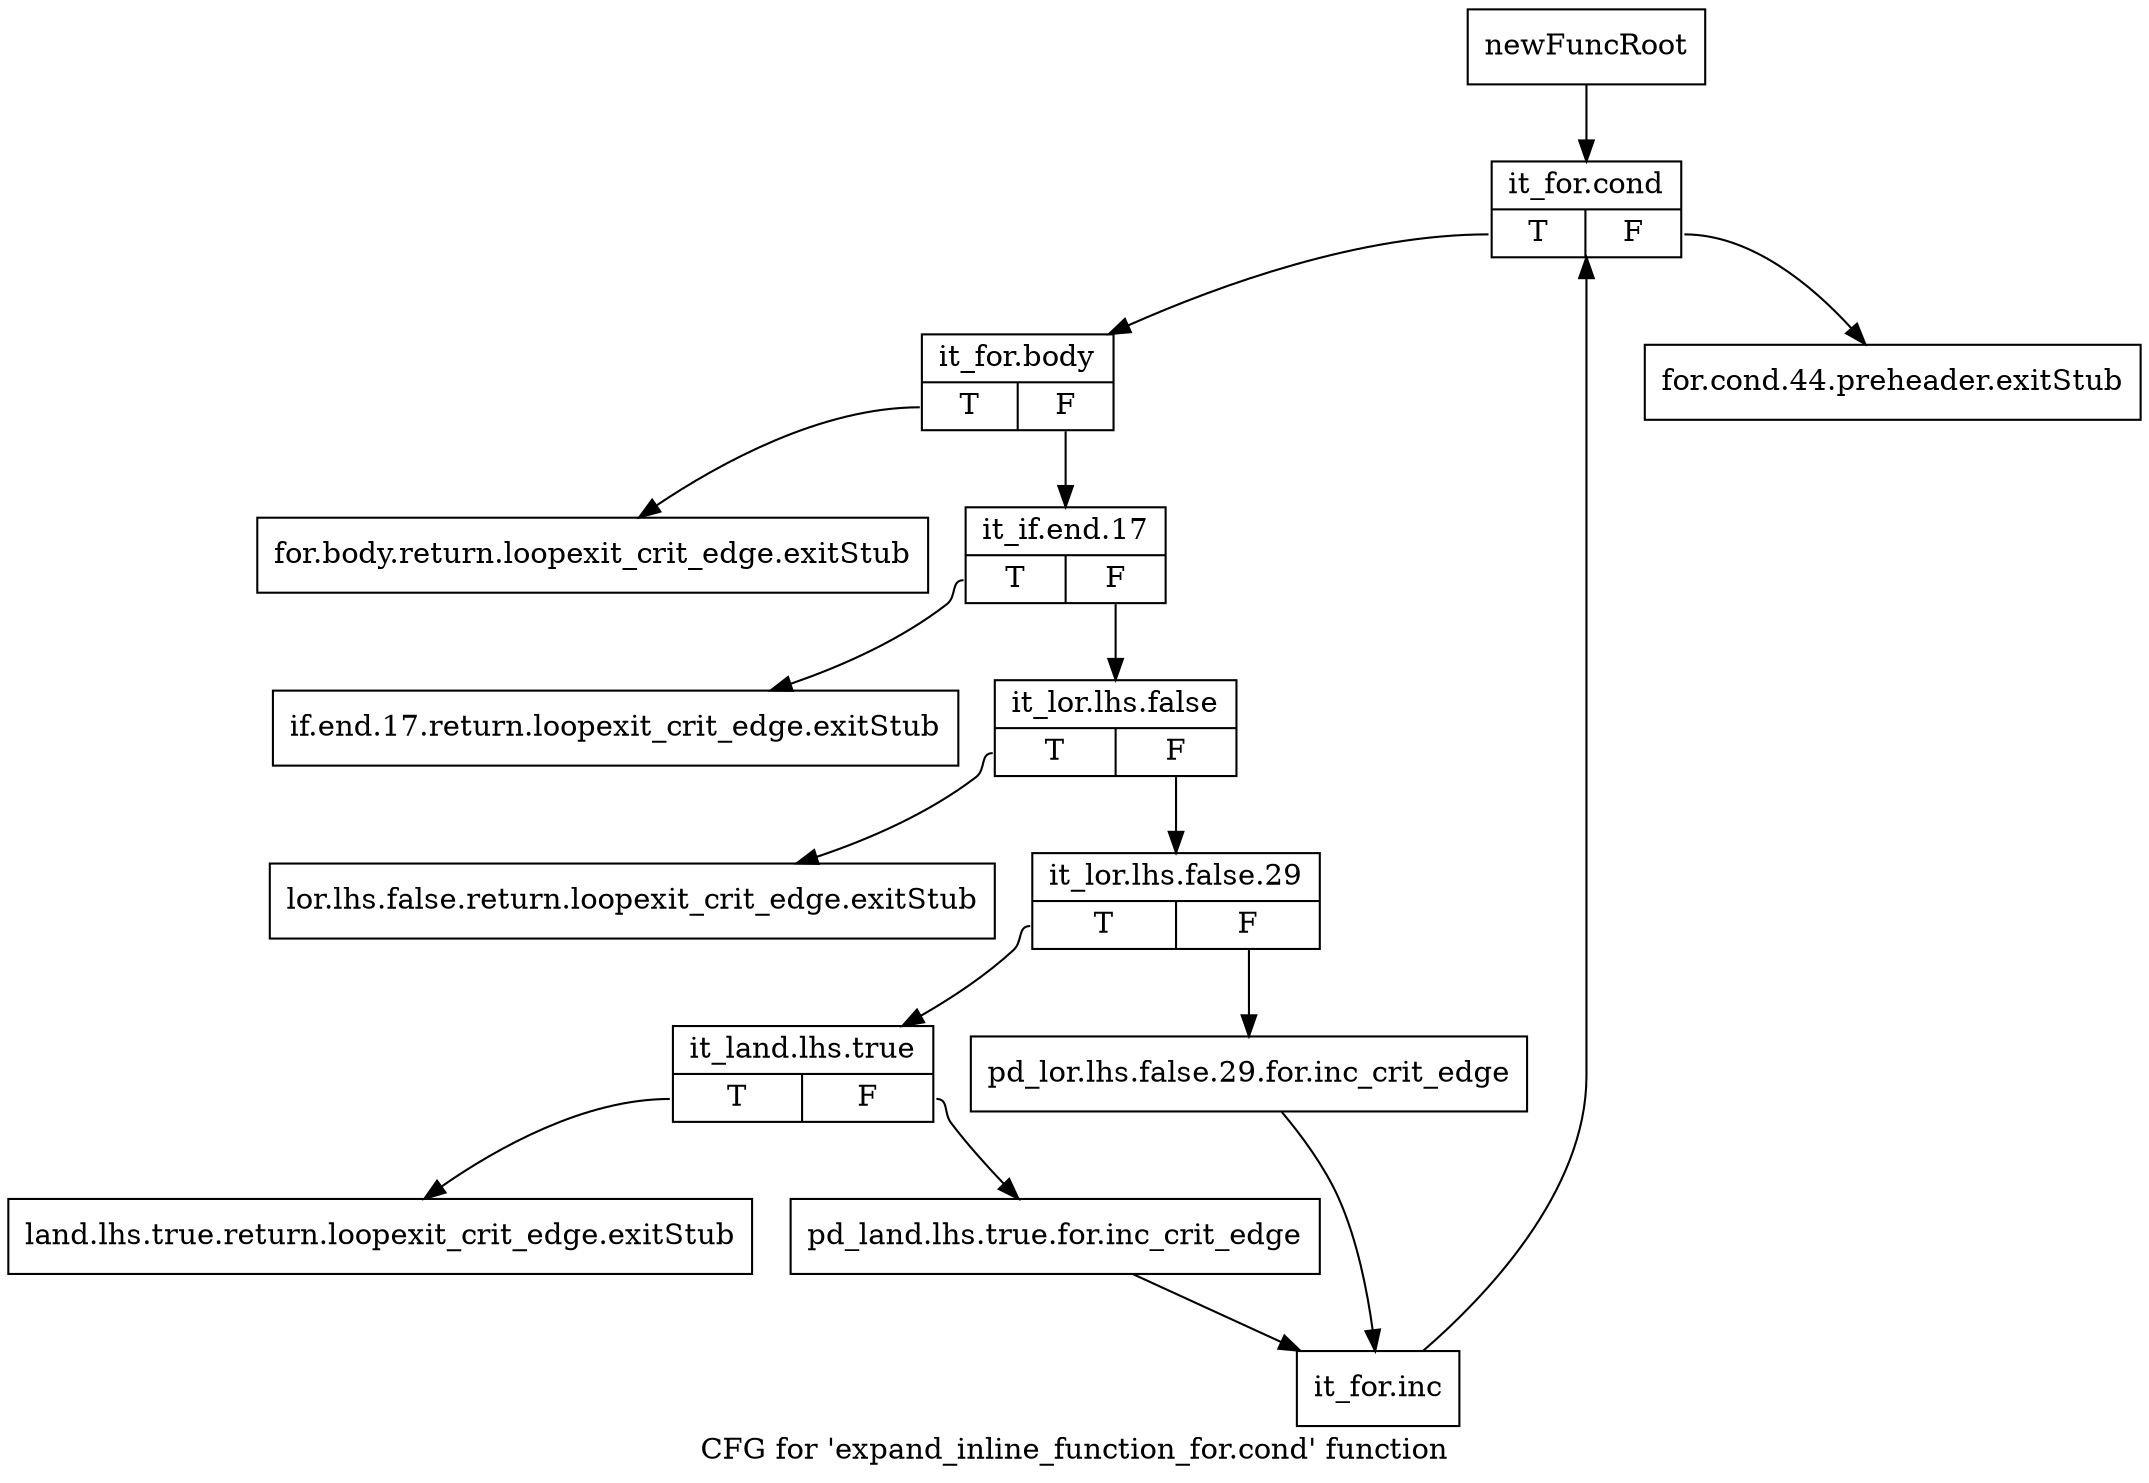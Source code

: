 digraph "CFG for 'expand_inline_function_for.cond' function" {
	label="CFG for 'expand_inline_function_for.cond' function";

	Node0xb318580 [shape=record,label="{newFuncRoot}"];
	Node0xb318580 -> Node0xb318760;
	Node0xb3185d0 [shape=record,label="{for.cond.44.preheader.exitStub}"];
	Node0xb318620 [shape=record,label="{for.body.return.loopexit_crit_edge.exitStub}"];
	Node0xb318670 [shape=record,label="{if.end.17.return.loopexit_crit_edge.exitStub}"];
	Node0xb3186c0 [shape=record,label="{lor.lhs.false.return.loopexit_crit_edge.exitStub}"];
	Node0xb318710 [shape=record,label="{land.lhs.true.return.loopexit_crit_edge.exitStub}"];
	Node0xb318760 [shape=record,label="{it_for.cond|{<s0>T|<s1>F}}"];
	Node0xb318760:s0 -> Node0xb3187b0;
	Node0xb318760:s1 -> Node0xb3185d0;
	Node0xb3187b0 [shape=record,label="{it_for.body|{<s0>T|<s1>F}}"];
	Node0xb3187b0:s0 -> Node0xb318620;
	Node0xb3187b0:s1 -> Node0xb318800;
	Node0xb318800 [shape=record,label="{it_if.end.17|{<s0>T|<s1>F}}"];
	Node0xb318800:s0 -> Node0xb318670;
	Node0xb318800:s1 -> Node0xb318850;
	Node0xb318850 [shape=record,label="{it_lor.lhs.false|{<s0>T|<s1>F}}"];
	Node0xb318850:s0 -> Node0xb3186c0;
	Node0xb318850:s1 -> Node0xb3188a0;
	Node0xb3188a0 [shape=record,label="{it_lor.lhs.false.29|{<s0>T|<s1>F}}"];
	Node0xb3188a0:s0 -> Node0xb318940;
	Node0xb3188a0:s1 -> Node0xb3188f0;
	Node0xb3188f0 [shape=record,label="{pd_lor.lhs.false.29.for.inc_crit_edge}"];
	Node0xb3188f0 -> Node0xb3189e0;
	Node0xb318940 [shape=record,label="{it_land.lhs.true|{<s0>T|<s1>F}}"];
	Node0xb318940:s0 -> Node0xb318710;
	Node0xb318940:s1 -> Node0xb318990;
	Node0xb318990 [shape=record,label="{pd_land.lhs.true.for.inc_crit_edge}"];
	Node0xb318990 -> Node0xb3189e0;
	Node0xb3189e0 [shape=record,label="{it_for.inc}"];
	Node0xb3189e0 -> Node0xb318760;
}
